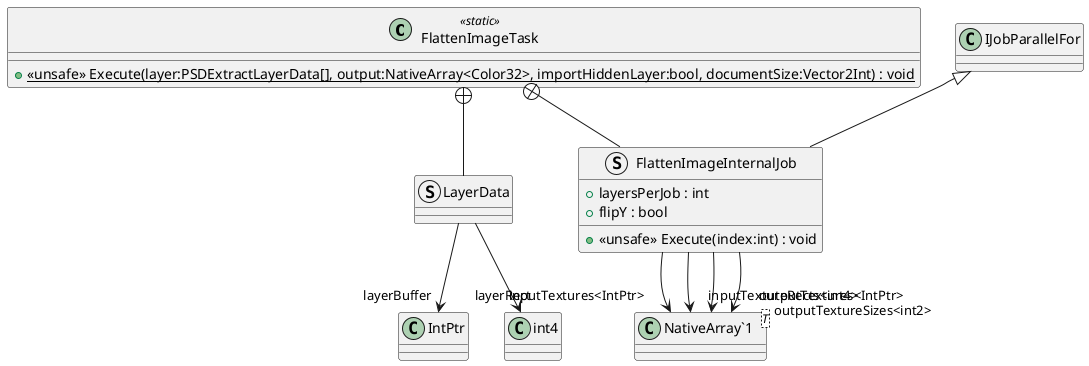 @startuml
class FlattenImageTask <<static>> {
    + {static} <<unsafe>> Execute(layer:PSDExtractLayerData[], output:NativeArray<Color32>, importHiddenLayer:bool, documentSize:Vector2Int) : void
}
struct LayerData {
}
struct FlattenImageInternalJob {
    + layersPerJob : int
    + flipY : bool
    + <<unsafe>> Execute(index:int) : void
}
class "NativeArray`1"<T> {
}
FlattenImageTask +-- LayerData
LayerData --> "layerBuffer" IntPtr
LayerData --> "layerRect" int4
FlattenImageTask +-- FlattenImageInternalJob
IJobParallelFor <|-- FlattenImageInternalJob
FlattenImageInternalJob --> "inputTextures<IntPtr>" "NativeArray`1"
FlattenImageInternalJob --> "inputTextureRects<int4>" "NativeArray`1"
FlattenImageInternalJob --> "outputTextureSizes<int2>" "NativeArray`1"
FlattenImageInternalJob --> "outputTextures<IntPtr>" "NativeArray`1"
@enduml
